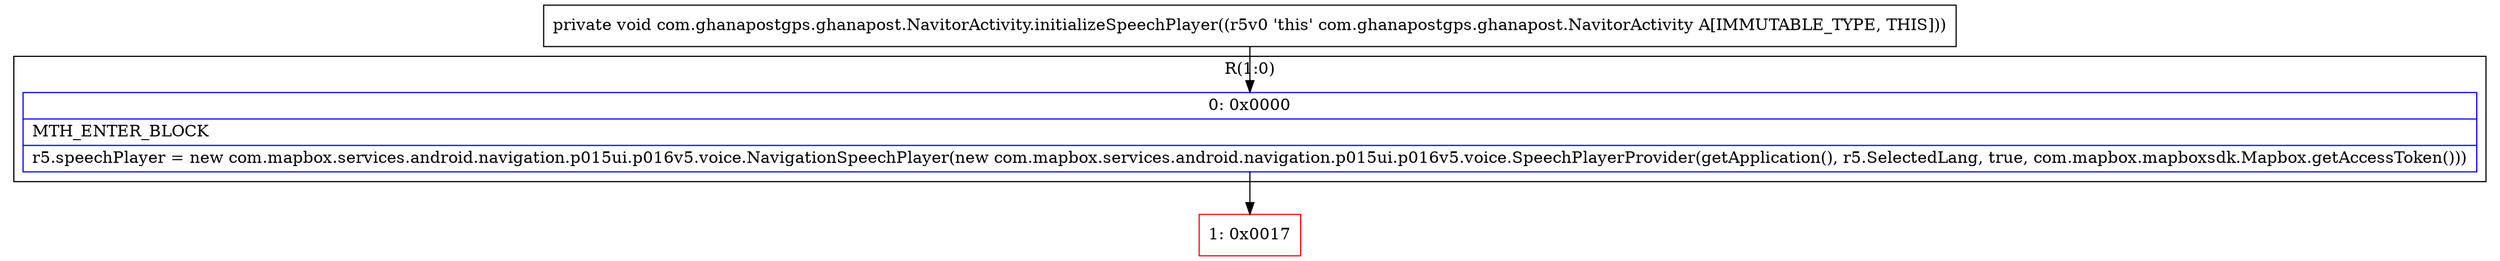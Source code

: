 digraph "CFG forcom.ghanapostgps.ghanapost.NavitorActivity.initializeSpeechPlayer()V" {
subgraph cluster_Region_1840080346 {
label = "R(1:0)";
node [shape=record,color=blue];
Node_0 [shape=record,label="{0\:\ 0x0000|MTH_ENTER_BLOCK\l|r5.speechPlayer = new com.mapbox.services.android.navigation.p015ui.p016v5.voice.NavigationSpeechPlayer(new com.mapbox.services.android.navigation.p015ui.p016v5.voice.SpeechPlayerProvider(getApplication(), r5.SelectedLang, true, com.mapbox.mapboxsdk.Mapbox.getAccessToken()))\l}"];
}
Node_1 [shape=record,color=red,label="{1\:\ 0x0017}"];
MethodNode[shape=record,label="{private void com.ghanapostgps.ghanapost.NavitorActivity.initializeSpeechPlayer((r5v0 'this' com.ghanapostgps.ghanapost.NavitorActivity A[IMMUTABLE_TYPE, THIS])) }"];
MethodNode -> Node_0;
Node_0 -> Node_1;
}

